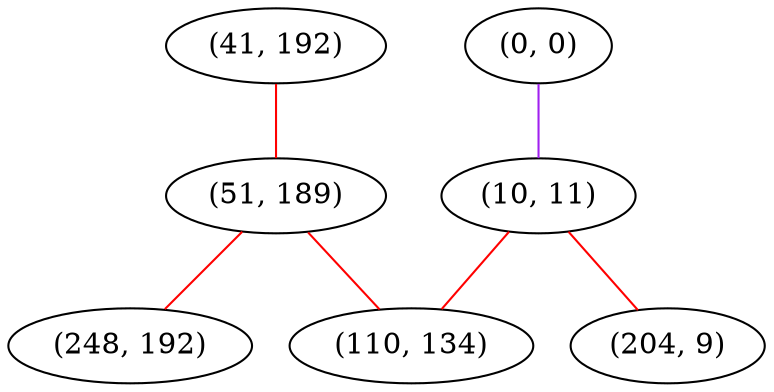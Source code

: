 graph "" {
"(41, 192)";
"(0, 0)";
"(10, 11)";
"(51, 189)";
"(110, 134)";
"(248, 192)";
"(204, 9)";
"(41, 192)" -- "(51, 189)"  [color=red, key=0, weight=1];
"(0, 0)" -- "(10, 11)"  [color=purple, key=0, weight=4];
"(10, 11)" -- "(204, 9)"  [color=red, key=0, weight=1];
"(10, 11)" -- "(110, 134)"  [color=red, key=0, weight=1];
"(51, 189)" -- "(248, 192)"  [color=red, key=0, weight=1];
"(51, 189)" -- "(110, 134)"  [color=red, key=0, weight=1];
}
